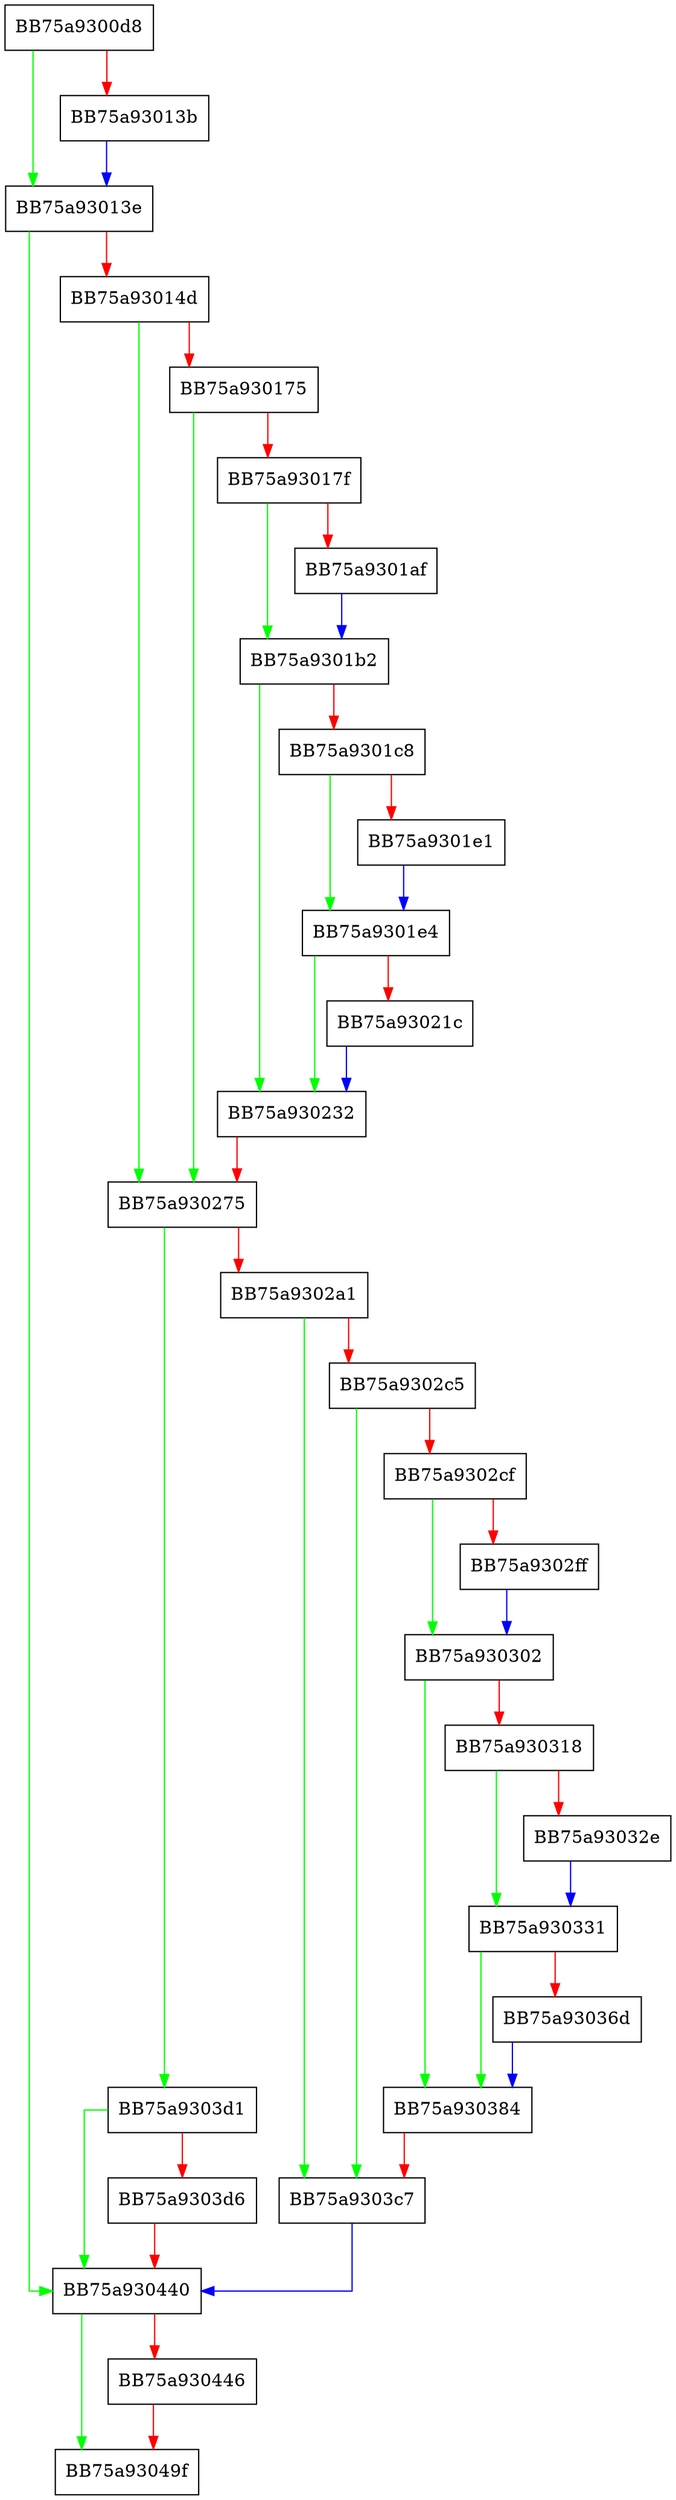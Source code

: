 digraph _should_report_system_folders {
  node [shape="box"];
  graph [splines=ortho];
  BB75a9300d8 -> BB75a93013e [color="green"];
  BB75a9300d8 -> BB75a93013b [color="red"];
  BB75a93013b -> BB75a93013e [color="blue"];
  BB75a93013e -> BB75a930440 [color="green"];
  BB75a93013e -> BB75a93014d [color="red"];
  BB75a93014d -> BB75a930275 [color="green"];
  BB75a93014d -> BB75a930175 [color="red"];
  BB75a930175 -> BB75a930275 [color="green"];
  BB75a930175 -> BB75a93017f [color="red"];
  BB75a93017f -> BB75a9301b2 [color="green"];
  BB75a93017f -> BB75a9301af [color="red"];
  BB75a9301af -> BB75a9301b2 [color="blue"];
  BB75a9301b2 -> BB75a930232 [color="green"];
  BB75a9301b2 -> BB75a9301c8 [color="red"];
  BB75a9301c8 -> BB75a9301e4 [color="green"];
  BB75a9301c8 -> BB75a9301e1 [color="red"];
  BB75a9301e1 -> BB75a9301e4 [color="blue"];
  BB75a9301e4 -> BB75a930232 [color="green"];
  BB75a9301e4 -> BB75a93021c [color="red"];
  BB75a93021c -> BB75a930232 [color="blue"];
  BB75a930232 -> BB75a930275 [color="red"];
  BB75a930275 -> BB75a9303d1 [color="green"];
  BB75a930275 -> BB75a9302a1 [color="red"];
  BB75a9302a1 -> BB75a9303c7 [color="green"];
  BB75a9302a1 -> BB75a9302c5 [color="red"];
  BB75a9302c5 -> BB75a9303c7 [color="green"];
  BB75a9302c5 -> BB75a9302cf [color="red"];
  BB75a9302cf -> BB75a930302 [color="green"];
  BB75a9302cf -> BB75a9302ff [color="red"];
  BB75a9302ff -> BB75a930302 [color="blue"];
  BB75a930302 -> BB75a930384 [color="green"];
  BB75a930302 -> BB75a930318 [color="red"];
  BB75a930318 -> BB75a930331 [color="green"];
  BB75a930318 -> BB75a93032e [color="red"];
  BB75a93032e -> BB75a930331 [color="blue"];
  BB75a930331 -> BB75a930384 [color="green"];
  BB75a930331 -> BB75a93036d [color="red"];
  BB75a93036d -> BB75a930384 [color="blue"];
  BB75a930384 -> BB75a9303c7 [color="red"];
  BB75a9303c7 -> BB75a930440 [color="blue"];
  BB75a9303d1 -> BB75a930440 [color="green"];
  BB75a9303d1 -> BB75a9303d6 [color="red"];
  BB75a9303d6 -> BB75a930440 [color="red"];
  BB75a930440 -> BB75a93049f [color="green"];
  BB75a930440 -> BB75a930446 [color="red"];
  BB75a930446 -> BB75a93049f [color="red"];
}